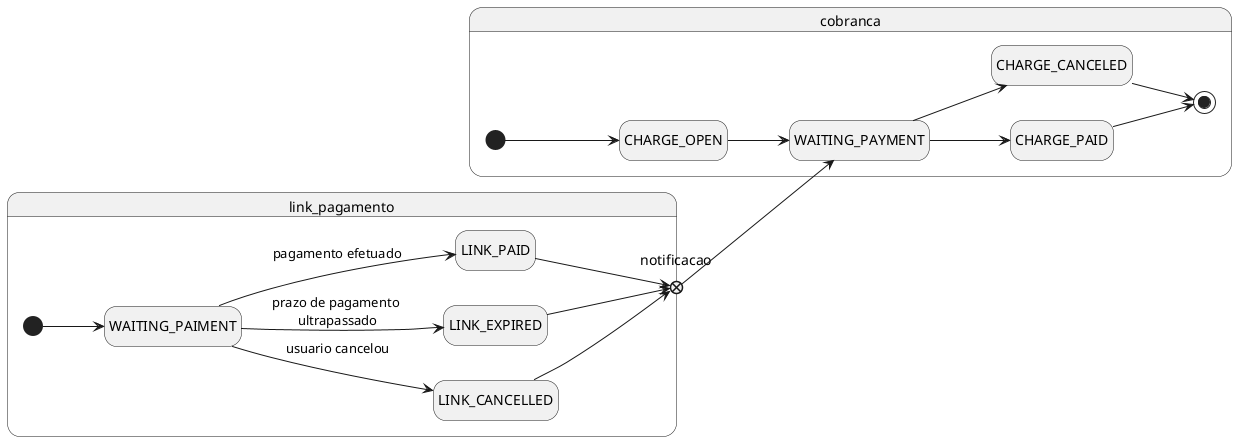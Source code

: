@startuml
hide empty description
left to right direction
state link_pagamento {
[*] --> WAITING_PAIMENT

WAITING_PAIMENT --> LINK_CANCELLED : usuario cancelou
LINK_CANCELLED --> notificacao <<exitPoint>>

WAITING_PAIMENT --> LINK_EXPIRED : prazo de pagamento \nultrapassado
LINK_EXPIRED --> notificacao <<exitPoint>>

WAITING_PAIMENT --> LINK_PAID : pagamento efetuado
LINK_PAID --> notificacao <<exitPoint>>
}

state cobranca {
[*] --> CHARGE_OPEN
CHARGE_OPEN --> WAITING_PAYMENT
WAITING_PAYMENT --> CHARGE_PAID
CHARGE_PAID --> [*]

WAITING_PAYMENT --> CHARGE_CANCELED
CHARGE_CANCELED --> [*]
}
notificacao --> WAITING_PAYMENT
@enduml